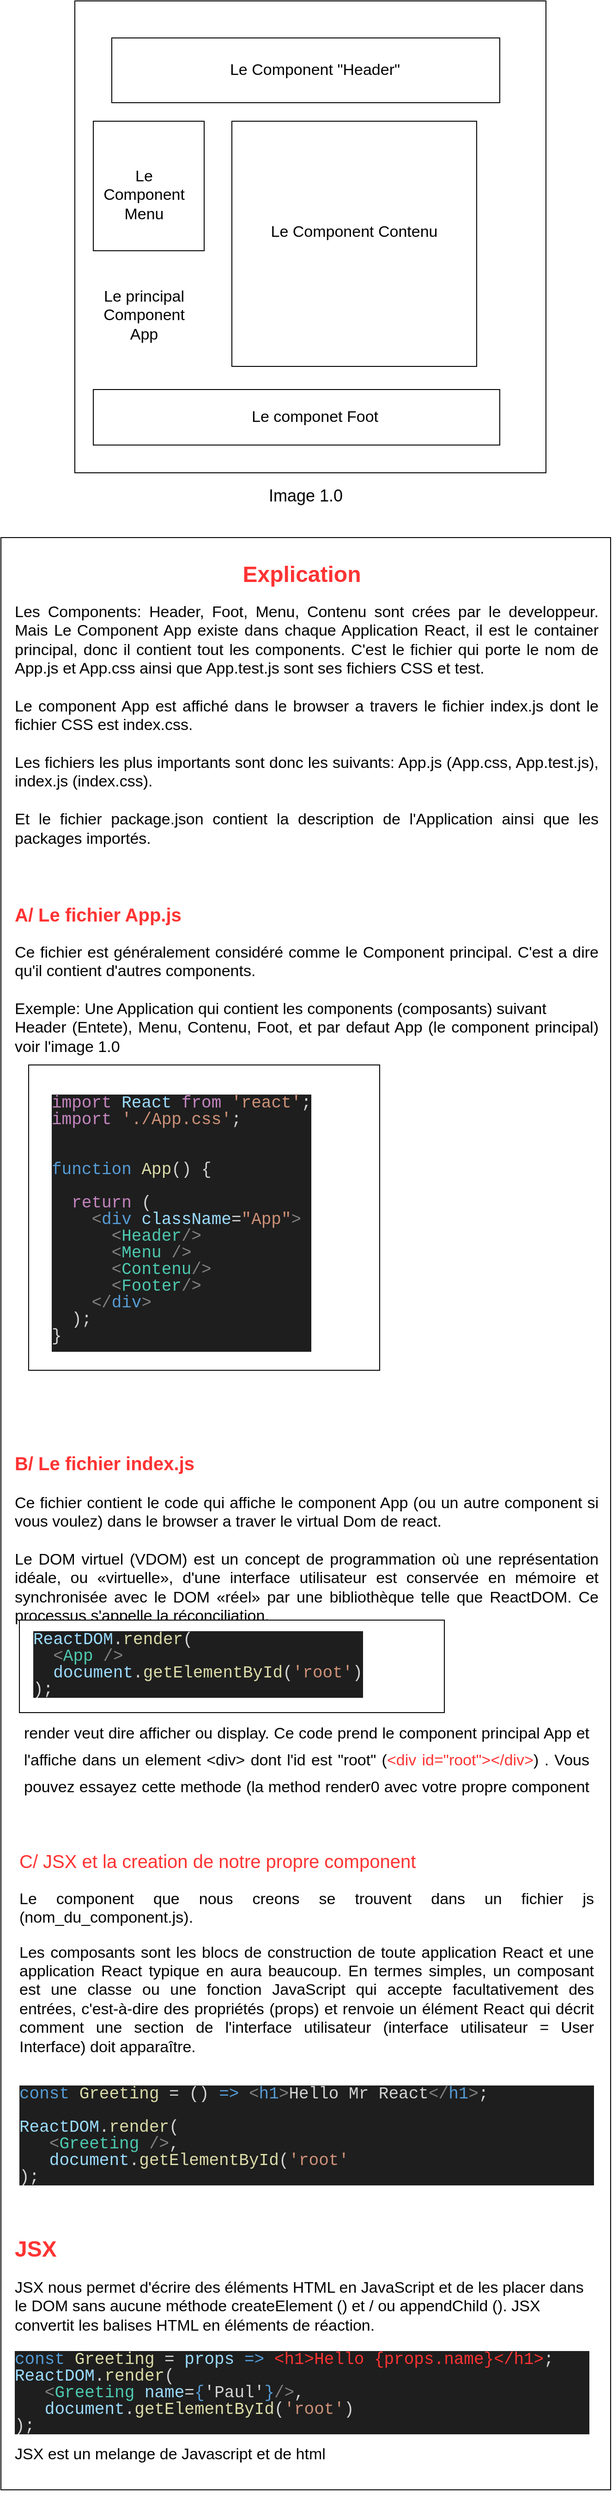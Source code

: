 <mxfile version="13.5.4" type="device"><diagram id="Wz2FKcywFbu79yvwq1qR" name="Page-1"><mxGraphModel dx="946" dy="613" grid="1" gridSize="10" guides="1" tooltips="1" connect="1" arrows="1" fold="1" page="1" pageScale="1" pageWidth="850" pageHeight="1100" math="0" shadow="0"><root><mxCell id="0"/><mxCell id="1" parent="0"/><mxCell id="LXX2Ki1PP6JmkEpbRmYg-1" value="" style="whiteSpace=wrap;html=1;aspect=fixed;" vertex="1" parent="1"><mxGeometry x="200" y="40" width="510" height="510" as="geometry"/></mxCell><mxCell id="LXX2Ki1PP6JmkEpbRmYg-2" value="" style="rounded=0;whiteSpace=wrap;html=1;" vertex="1" parent="1"><mxGeometry x="240" y="80" width="420" height="70" as="geometry"/></mxCell><mxCell id="LXX2Ki1PP6JmkEpbRmYg-3" value="" style="whiteSpace=wrap;html=1;aspect=fixed;" vertex="1" parent="1"><mxGeometry x="370" y="170" width="265" height="265" as="geometry"/></mxCell><mxCell id="LXX2Ki1PP6JmkEpbRmYg-5" value="" style="rounded=0;whiteSpace=wrap;html=1;" vertex="1" parent="1"><mxGeometry x="220" y="170" width="120" height="140" as="geometry"/></mxCell><mxCell id="LXX2Ki1PP6JmkEpbRmYg-6" value="" style="rounded=0;whiteSpace=wrap;html=1;" vertex="1" parent="1"><mxGeometry x="220" y="460" width="440" height="60" as="geometry"/></mxCell><mxCell id="LXX2Ki1PP6JmkEpbRmYg-8" value="&lt;font style=&quot;font-size: 17px&quot;&gt;Le Component Menu&lt;/font&gt;" style="text;html=1;strokeColor=none;fillColor=none;align=center;verticalAlign=middle;whiteSpace=wrap;rounded=0;" vertex="1" parent="1"><mxGeometry x="240" y="220" width="70" height="60" as="geometry"/></mxCell><mxCell id="LXX2Ki1PP6JmkEpbRmYg-9" value="&lt;font style=&quot;font-size: 17px&quot;&gt;Le Component &quot;Header&quot;&lt;/font&gt;" style="text;html=1;strokeColor=none;fillColor=none;align=center;verticalAlign=middle;whiteSpace=wrap;rounded=0;" vertex="1" parent="1"><mxGeometry x="360" y="105" width="200" height="20" as="geometry"/></mxCell><mxCell id="LXX2Ki1PP6JmkEpbRmYg-12" value="&lt;font style=&quot;font-size: 17px&quot;&gt;Le componet Foot&lt;/font&gt;" style="text;html=1;strokeColor=none;fillColor=none;align=center;verticalAlign=middle;whiteSpace=wrap;rounded=0;" vertex="1" parent="1"><mxGeometry x="390" y="480" width="140" height="20" as="geometry"/></mxCell><mxCell id="LXX2Ki1PP6JmkEpbRmYg-13" value="&lt;font style=&quot;font-size: 17px&quot;&gt;Le Component Contenu&lt;/font&gt;" style="text;html=1;strokeColor=none;fillColor=none;align=center;verticalAlign=middle;whiteSpace=wrap;rounded=0;" vertex="1" parent="1"><mxGeometry x="405" y="280" width="195" height="20" as="geometry"/></mxCell><mxCell id="LXX2Ki1PP6JmkEpbRmYg-14" value="&lt;font style=&quot;font-size: 17px&quot;&gt;Le principal Component App&lt;/font&gt;" style="text;html=1;strokeColor=none;fillColor=none;align=center;verticalAlign=middle;whiteSpace=wrap;rounded=0;" vertex="1" parent="1"><mxGeometry x="250" y="370" width="50" height="20" as="geometry"/></mxCell><mxCell id="LXX2Ki1PP6JmkEpbRmYg-15" value="" style="rounded=0;whiteSpace=wrap;html=1;" vertex="1" parent="1"><mxGeometry x="120" y="620" width="660" height="2110" as="geometry"/></mxCell><mxCell id="LXX2Ki1PP6JmkEpbRmYg-17" value="&lt;h1 style=&quot;text-align: justify&quot;&gt;&amp;nbsp; &amp;nbsp; &amp;nbsp; &amp;nbsp; &amp;nbsp; &amp;nbsp; &amp;nbsp; &amp;nbsp; &amp;nbsp; &amp;nbsp; &amp;nbsp; &amp;nbsp; &amp;nbsp; &amp;nbsp; &amp;nbsp; &amp;nbsp; &amp;nbsp; &amp;nbsp; &amp;nbsp;&lt;font color=&quot;#ff3333&quot;&gt;Explication&lt;/font&gt;&lt;/h1&gt;&lt;p&gt;&lt;/p&gt;&lt;div style=&quot;text-align: justify&quot;&gt;&lt;span style=&quot;text-align: center&quot;&gt;&lt;font style=&quot;font-size: 17px&quot;&gt;Les Components: Header, Foot, Menu, Contenu sont crées par le developpeur. Mais Le&lt;/font&gt;&lt;font style=&quot;font-size: 15px&quot;&gt; &lt;/font&gt;&lt;font style=&quot;font-size: 17px&quot;&gt;Component App existe dans chaque Application React, il est le container principal, donc il contient tout les components. C'est le fichier qui porte le nom de App.js et App.css ainsi que App.test.js sont ses fichiers CSS et test.&lt;/font&gt;&lt;/span&gt;&lt;/div&gt;&lt;div style=&quot;text-align: justify ; font-size: 17px&quot;&gt;&lt;font style=&quot;font-size: 17px&quot;&gt;&lt;br&gt;&lt;/font&gt;&lt;/div&gt;&lt;span style=&quot;text-align: center&quot;&gt;&lt;font&gt;&lt;div style=&quot;font-size: 17px ; text-align: justify&quot;&gt;&lt;font style=&quot;font-size: 17px&quot;&gt;&lt;span&gt;Le component App est&amp;nbsp;&lt;/span&gt;&lt;span&gt;affiché&amp;nbsp;&lt;/span&gt;&lt;span&gt;dans le browser a travers le fichier index.js dont le fichier CSS est index.css.&lt;/span&gt;&lt;/font&gt;&lt;/div&gt;&lt;div style=&quot;font-size: 17px ; text-align: justify&quot;&gt;&lt;span&gt;&lt;font style=&quot;font-size: 17px&quot;&gt;&lt;br&gt;&lt;/font&gt;&lt;/span&gt;&lt;/div&gt;&lt;div style=&quot;font-size: 17px ; text-align: justify&quot;&gt;&lt;span&gt;&lt;font style=&quot;font-size: 17px&quot;&gt;Les fichiers les plus importants sont donc les suivants: App.js (App.css, App.test.js), index.js (index.css).&lt;/font&gt;&lt;/span&gt;&lt;/div&gt;&lt;div style=&quot;font-size: 17px ; text-align: justify&quot;&gt;&lt;span&gt;&lt;font style=&quot;font-size: 17px&quot;&gt;&lt;br&gt;&lt;/font&gt;&lt;/span&gt;&lt;/div&gt;&lt;div style=&quot;font-size: 17px ; text-align: justify&quot;&gt;&lt;font style=&quot;font-size: 17px&quot;&gt;Et le fichier package.json contient la description de l'Application ainsi que les packages&amp;nbsp;importés.&lt;/font&gt;&lt;/div&gt;&lt;div style=&quot;font-size: 15px ; text-align: justify&quot;&gt;&lt;span&gt;&lt;font style=&quot;font-size: 15px&quot;&gt;&lt;br&gt;&lt;/font&gt;&lt;/span&gt;&lt;/div&gt;&lt;div style=&quot;font-size: 15px ; text-align: justify&quot;&gt;&lt;span&gt;&lt;font style=&quot;font-size: 15px&quot;&gt;&lt;br&gt;&lt;/font&gt;&lt;/span&gt;&lt;/div&gt;&lt;div style=&quot;font-size: 17px ; text-align: justify&quot;&gt;&lt;b&gt;&lt;font color=&quot;#ff3333&quot; style=&quot;font-size: 20px&quot;&gt;&lt;br&gt;&lt;/font&gt;&lt;/b&gt;&lt;/div&gt;&lt;div style=&quot;font-size: 17px ; text-align: justify&quot;&gt;&lt;b&gt;&lt;font color=&quot;#ff3333&quot; style=&quot;font-size: 20px&quot;&gt;A/ Le fichier App.js&lt;/font&gt;&lt;/b&gt;&lt;/div&gt;&lt;div style=&quot;font-size: 15px ; text-align: justify&quot;&gt;&lt;span&gt;&lt;b&gt;&lt;font color=&quot;#ff3333&quot; style=&quot;font-size: 15px&quot;&gt;&lt;br&gt;&lt;/font&gt;&lt;/b&gt;&lt;/span&gt;&lt;/div&gt;&lt;div style=&quot;font-size: 17px ; text-align: justify&quot;&gt;&lt;font style=&quot;font-size: 17px&quot;&gt;Ce fichier est généralement considéré comme le Component principal. C'est a dire qu'il contient d'autres components.&amp;nbsp;&lt;/font&gt;&lt;/div&gt;&lt;div style=&quot;font-size: 17px ; text-align: justify&quot;&gt;&lt;span&gt;&lt;font style=&quot;font-size: 17px&quot;&gt;&lt;br&gt;&lt;/font&gt;&lt;/span&gt;&lt;/div&gt;&lt;div style=&quot;font-size: 17px ; text-align: justify&quot;&gt;&lt;span&gt;&lt;font style=&quot;font-size: 17px&quot;&gt;Exemple: Une Application qui contient les components (composants) suivant&lt;/font&gt;&lt;/span&gt;&lt;/div&gt;&lt;div style=&quot;font-size: 17px ; text-align: justify&quot;&gt;&lt;font style=&quot;font-size: 17px&quot;&gt;Header (Entete), Menu, Contenu, Foot, et par defaut App (le component principal) voir l'image 1.0&lt;/font&gt;&lt;/div&gt;&lt;div style=&quot;font-size: 17px ; text-align: justify&quot;&gt;&lt;span&gt;&lt;br&gt;&lt;/span&gt;&lt;/div&gt;&lt;div style=&quot;font-size: 17px ; text-align: justify&quot;&gt;&lt;span&gt;&lt;br&gt;&lt;/span&gt;&lt;/div&gt;&lt;div style=&quot;font-size: 17px ; text-align: justify&quot;&gt;&lt;span&gt;&lt;br&gt;&lt;/span&gt;&lt;/div&gt;&lt;div style=&quot;font-size: 17px ; text-align: justify&quot;&gt;&lt;span&gt;&lt;br&gt;&lt;/span&gt;&lt;/div&gt;&lt;div style=&quot;font-size: 17px ; text-align: justify&quot;&gt;&lt;span&gt;&lt;br&gt;&lt;/span&gt;&lt;/div&gt;&lt;div style=&quot;font-size: 17px ; text-align: justify&quot;&gt;&lt;span&gt;&lt;br&gt;&lt;/span&gt;&lt;/div&gt;&lt;div style=&quot;font-size: 17px ; text-align: justify&quot;&gt;&lt;span&gt;&lt;br&gt;&lt;/span&gt;&lt;/div&gt;&lt;div style=&quot;font-size: 17px ; text-align: justify&quot;&gt;&lt;span&gt;&lt;br&gt;&lt;/span&gt;&lt;/div&gt;&lt;div style=&quot;font-size: 17px ; text-align: justify&quot;&gt;&lt;span&gt;&lt;br&gt;&lt;/span&gt;&lt;/div&gt;&lt;div style=&quot;font-size: 17px ; text-align: justify&quot;&gt;&lt;span&gt;&lt;br&gt;&lt;/span&gt;&lt;/div&gt;&lt;div style=&quot;font-size: 17px ; text-align: justify&quot;&gt;&lt;span&gt;&lt;br&gt;&lt;/span&gt;&lt;/div&gt;&lt;div style=&quot;font-size: 17px ; text-align: justify&quot;&gt;&lt;span&gt;&lt;br&gt;&lt;/span&gt;&lt;/div&gt;&lt;div style=&quot;font-size: 17px ; text-align: justify&quot;&gt;&lt;span&gt;&lt;br&gt;&lt;/span&gt;&lt;/div&gt;&lt;div style=&quot;font-size: 17px ; text-align: justify&quot;&gt;&lt;span&gt;&lt;br&gt;&lt;/span&gt;&lt;/div&gt;&lt;div style=&quot;font-size: 17px ; text-align: justify&quot;&gt;&lt;span&gt;&lt;br&gt;&lt;/span&gt;&lt;/div&gt;&lt;div style=&quot;font-size: 17px ; text-align: justify&quot;&gt;&lt;span&gt;&lt;br&gt;&lt;/span&gt;&lt;/div&gt;&lt;div style=&quot;font-size: 17px ; text-align: justify&quot;&gt;&lt;span&gt;&lt;br&gt;&lt;/span&gt;&lt;/div&gt;&lt;div style=&quot;font-size: 17px ; text-align: justify&quot;&gt;&lt;span&gt;&lt;br&gt;&lt;/span&gt;&lt;/div&gt;&lt;div style=&quot;font-size: 17px ; text-align: justify&quot;&gt;&lt;span&gt;&lt;br&gt;&lt;/span&gt;&lt;/div&gt;&lt;div style=&quot;font-size: 17px ; text-align: justify&quot;&gt;&lt;span&gt;&lt;br&gt;&lt;/span&gt;&lt;/div&gt;&lt;div style=&quot;font-size: 17px ; text-align: justify&quot;&gt;&lt;b style=&quot;color: rgb(255 , 51 , 51)&quot;&gt;&lt;br&gt;&lt;/b&gt;&lt;/div&gt;&lt;div style=&quot;text-align: justify&quot;&gt;&lt;b style=&quot;color: rgb(255 , 51 , 51)&quot;&gt;&lt;font style=&quot;font-size: 20px&quot;&gt;B/ Le fichier index.js&lt;/font&gt;&lt;/b&gt;&lt;br&gt;&lt;/div&gt;&lt;div style=&quot;font-size: 17px ; text-align: justify&quot;&gt;&lt;span&gt;&lt;font color=&quot;#ff3333&quot; style=&quot;font-size: 17px&quot;&gt;&lt;b&gt;&lt;br&gt;&lt;/b&gt;&lt;/font&gt;&lt;/span&gt;&lt;/div&gt;&lt;div style=&quot;font-size: 17px ; text-align: justify&quot;&gt;&lt;span&gt;Ce fichier contient le code qui affiche le component App (ou un autre component si vous voulez) dans le browser a traver le virtual Dom de react.&lt;/span&gt;&lt;/div&gt;&lt;div style=&quot;font-size: 17px ; text-align: justify&quot;&gt;&lt;span&gt;&lt;br&gt;&lt;/span&gt;&lt;/div&gt;&lt;div style=&quot;font-size: 17px ; text-align: justify&quot;&gt;&lt;span&gt;Le DOM virtuel (VDOM) est un concept de programmation où une représentation idéale, ou «virtuelle», d'une interface utilisateur est conservée en mémoire et synchronisée avec le DOM «réel» par une bibliothèque telle que ReactDOM. Ce processus s'appelle la réconciliation.&lt;/span&gt;&lt;br&gt;&lt;/div&gt;&lt;div style=&quot;font-size: 17px ; text-align: justify&quot;&gt;&lt;span&gt;&lt;br&gt;&lt;/span&gt;&lt;/div&gt;&lt;div style=&quot;font-size: 17px ; text-align: justify&quot;&gt;&lt;span&gt;&lt;br&gt;&lt;/span&gt;&lt;/div&gt;&lt;div style=&quot;font-size: 17px ; text-align: justify&quot;&gt;&lt;span&gt;&lt;br&gt;&lt;/span&gt;&lt;/div&gt;&lt;div style=&quot;font-size: 17px ; text-align: justify&quot;&gt;&lt;br&gt;&lt;/div&gt;&lt;/font&gt;&lt;/span&gt;&lt;p&gt;&lt;/p&gt;" style="text;html=1;strokeColor=none;fillColor=none;spacing=5;spacingTop=-20;whiteSpace=wrap;overflow=hidden;rounded=0;" vertex="1" parent="1"><mxGeometry x="130" y="640" width="640" height="1760" as="geometry"/></mxCell><mxCell id="LXX2Ki1PP6JmkEpbRmYg-19" value="&lt;font style=&quot;font-size: 18px&quot;&gt;Image 1.0&lt;/font&gt;" style="text;html=1;strokeColor=none;fillColor=none;align=center;verticalAlign=middle;whiteSpace=wrap;rounded=0;" vertex="1" parent="1"><mxGeometry x="400" y="560" width="100" height="30" as="geometry"/></mxCell><mxCell id="LXX2Ki1PP6JmkEpbRmYg-20" value="" style="rounded=0;whiteSpace=wrap;html=1;" vertex="1" parent="1"><mxGeometry x="150" y="1190" width="380" height="330" as="geometry"/></mxCell><mxCell id="LXX2Ki1PP6JmkEpbRmYg-21" value="&lt;h1 style=&quot;font-size: 18px&quot;&gt;&lt;div style=&quot;color: rgb(212 , 212 , 212) ; background-color: rgb(30 , 30 , 30) ; font-family: &amp;#34;menlo&amp;#34; , &amp;#34;monaco&amp;#34; , &amp;#34;courier new&amp;#34; , monospace ; font-weight: normal ; line-height: 18px&quot;&gt;&lt;div&gt;&lt;span style=&quot;color: #c586c0&quot;&gt;import&lt;/span&gt; &lt;span style=&quot;color: #9cdcfe&quot;&gt;React&lt;/span&gt; &lt;span style=&quot;color: #c586c0&quot;&gt;from&lt;/span&gt; &lt;span style=&quot;color: #ce9178&quot;&gt;'react'&lt;/span&gt;;&lt;/div&gt;&lt;div&gt;&lt;span style=&quot;color: #c586c0&quot;&gt;import&lt;/span&gt; &lt;span style=&quot;color: #ce9178&quot;&gt;'./App.css'&lt;/span&gt;;&lt;/div&gt;&lt;div&gt;&lt;br&gt;&lt;/div&gt;&lt;div&gt;&lt;br&gt;&lt;/div&gt;&lt;div&gt;&lt;span style=&quot;color: #569cd6&quot;&gt;function&lt;/span&gt; &lt;span style=&quot;color: #dcdcaa&quot;&gt;App&lt;/span&gt;() {&lt;/div&gt;&lt;div&gt;&lt;br&gt;&lt;/div&gt;&lt;div&gt;&lt;span style=&quot;color: #c586c0&quot;&gt;&amp;nbsp; return&lt;/span&gt; (&lt;/div&gt;&lt;div&gt;&lt;span style=&quot;color: #808080&quot;&gt;&amp;nbsp; &amp;nbsp; &amp;lt;&lt;/span&gt;&lt;span style=&quot;color: #569cd6&quot;&gt;div&lt;/span&gt; &lt;span style=&quot;color: #9cdcfe&quot;&gt;className&lt;/span&gt;=&lt;span style=&quot;color: #ce9178&quot;&gt;&quot;App&quot;&lt;/span&gt;&lt;span style=&quot;color: #808080&quot;&gt;&amp;gt;&lt;/span&gt;&lt;/div&gt;&lt;div&gt;&lt;span style=&quot;color: #808080&quot;&gt;&amp;nbsp; &amp;nbsp; &amp;nbsp; &amp;lt;&lt;/span&gt;&lt;span style=&quot;color: #4ec9b0&quot;&gt;Header&lt;/span&gt;&lt;span style=&quot;color: #808080&quot;&gt;/&amp;gt;&lt;/span&gt;&lt;/div&gt;&lt;div&gt;&lt;span style=&quot;color: #808080&quot;&gt;&amp;nbsp; &amp;nbsp; &amp;nbsp; &amp;lt;&lt;/span&gt;&lt;span style=&quot;color: #4ec9b0&quot;&gt;Menu&lt;/span&gt; &lt;span style=&quot;color: #808080&quot;&gt;/&amp;gt;&lt;/span&gt;&lt;/div&gt;&lt;div&gt;&lt;span style=&quot;color: #808080&quot;&gt;&amp;nbsp; &amp;nbsp; &amp;nbsp; &amp;lt;&lt;/span&gt;&lt;span style=&quot;color: #4ec9b0&quot;&gt;Contenu&lt;/span&gt;&lt;span style=&quot;color: #808080&quot;&gt;/&amp;gt;&lt;/span&gt;&lt;/div&gt;&lt;div&gt;&lt;span style=&quot;color: #808080&quot;&gt;&amp;nbsp; &amp;nbsp; &amp;nbsp; &amp;lt;&lt;/span&gt;&lt;span style=&quot;color: #4ec9b0&quot;&gt;Footer&lt;/span&gt;&lt;span style=&quot;color: #808080&quot;&gt;/&amp;gt;&lt;/span&gt;&lt;/div&gt;&lt;div&gt;&lt;span style=&quot;color: #808080&quot;&gt;&amp;nbsp; &amp;nbsp; &amp;lt;/&lt;/span&gt;&lt;span style=&quot;color: #569cd6&quot;&gt;div&lt;/span&gt;&lt;span style=&quot;color: #808080&quot;&gt;&amp;gt;&lt;/span&gt;&lt;/div&gt;&lt;div&gt;&amp;nbsp; );&lt;/div&gt;&lt;div&gt;}&lt;/div&gt;&lt;div&gt;&lt;br&gt;&lt;/div&gt;&lt;div&gt;&lt;span style=&quot;color: #c586c0&quot;&gt;export&lt;/span&gt; &lt;span style=&quot;color: #c586c0&quot;&gt;default&lt;/span&gt; &lt;span style=&quot;color: #dcdcaa&quot;&gt;App&lt;/span&gt;;&lt;/div&gt;&lt;/div&gt;&lt;/h1&gt;" style="text;html=1;spacing=5;spacingTop=-20;whiteSpace=wrap;overflow=hidden;rounded=0;fillColor=#FFFFFF;" vertex="1" parent="1"><mxGeometry x="170" y="1220" width="340" height="280" as="geometry"/></mxCell><mxCell id="LXX2Ki1PP6JmkEpbRmYg-23" value="" style="rounded=0;whiteSpace=wrap;html=1;fillColor=#FFFFFF;" vertex="1" parent="1"><mxGeometry x="140" y="1790" width="460" height="100" as="geometry"/></mxCell><mxCell id="LXX2Ki1PP6JmkEpbRmYg-26" value="&lt;h1 style=&quot;font-size: 18px&quot;&gt;&lt;div style=&quot;color: rgb(212 , 212 , 212) ; background-color: rgb(30 , 30 , 30) ; font-family: &amp;#34;menlo&amp;#34; , &amp;#34;monaco&amp;#34; , &amp;#34;courier new&amp;#34; , monospace ; font-weight: normal ; line-height: 18px&quot;&gt;&lt;div&gt;&lt;span style=&quot;color: #9cdcfe&quot;&gt;ReactDOM&lt;/span&gt;.&lt;span style=&quot;color: #dcdcaa&quot;&gt;render&lt;/span&gt;(&lt;/div&gt;&lt;div&gt;      &lt;span style=&quot;color: #808080&quot;&gt;&amp;nbsp; &lt;/span&gt;&lt;span style=&quot;color: rgb(128 , 128 , 128)&quot;&gt;&amp;lt;&lt;/span&gt;&lt;span style=&quot;color: rgb(78 , 201 , 176)&quot;&gt;App&lt;/span&gt; &lt;span style=&quot;color: rgb(128 , 128 , 128)&quot;&gt;/&amp;gt;&lt;/span&gt;&lt;/div&gt;&lt;div&gt;    &lt;span style=&quot;color: #9cdcfe&quot;&gt;&amp;nbsp; document&lt;/span&gt;.&lt;span style=&quot;color: #dcdcaa&quot;&gt;getElementById&lt;/span&gt;(&lt;span style=&quot;color: #ce9178&quot;&gt;'root'&lt;/span&gt;)&lt;/div&gt;&lt;div&gt;  );&lt;/div&gt;&lt;/div&gt;&lt;/h1&gt;" style="text;html=1;strokeColor=none;fillColor=none;spacing=5;spacingTop=-20;whiteSpace=wrap;overflow=hidden;rounded=0;" vertex="1" parent="1"><mxGeometry x="150" y="1800" width="410" height="110" as="geometry"/></mxCell><mxCell id="LXX2Ki1PP6JmkEpbRmYg-27" value="&lt;h1 style=&quot;text-align: justify&quot;&gt;&lt;span style=&quot;font-weight: normal&quot;&gt;&lt;font style=&quot;font-size: 17px&quot;&gt;render veut dire afficher ou display. Ce code prend le component principal App et l'affiche dans un element &amp;lt;div&amp;gt; dont l'id est &quot;root&quot; (&lt;font color=&quot;#ff3333&quot;&gt;&amp;lt;div id=&quot;root&quot;&amp;gt;&amp;lt;/div&amp;gt;&lt;/font&gt;) . Vous pouvez essayez cette methode (la method render0 avec votre propre component a la place de App&lt;/font&gt;&lt;/span&gt;&lt;/h1&gt;" style="text;html=1;strokeColor=none;fillColor=none;spacing=5;spacingTop=-20;whiteSpace=wrap;overflow=hidden;rounded=0;" vertex="1" parent="1"><mxGeometry x="140" y="1890" width="620" height="100" as="geometry"/></mxCell><mxCell id="LXX2Ki1PP6JmkEpbRmYg-28" value="&lt;h1&gt;&lt;span style=&quot;font-size: 20px ; color: rgb(255 , 51 , 51) ; font-weight: normal&quot;&gt;C/ JSX et la creation de notre propre component&lt;/span&gt;&lt;br&gt;&lt;/h1&gt;&lt;p style=&quot;text-align: justify ; font-size: 17px&quot;&gt;&lt;font style=&quot;font-size: 17px&quot;&gt;Le component que nous creons se trouvent dans un fichier js (nom_du_component.js).&amp;nbsp;&lt;/font&gt;&lt;/p&gt;&lt;p style=&quot;text-align: justify ; font-size: 17px&quot;&gt;&lt;font style=&quot;font-size: 17px&quot;&gt;Les composants sont les blocs de construction de toute application React et une application React typique en aura beaucoup. En termes simples, un composant est une classe ou une fonction JavaScript qui accepte facultativement des entrées, c'est-à-dire des propriétés (props) et renvoie un élément React qui décrit comment une section de l'interface utilisateur (interface utilisateur = User Interface) doit apparaître.&lt;/font&gt;&lt;/p&gt;&lt;div style=&quot;color: rgb(212 , 212 , 212) ; font-family: &amp;#34;menlo&amp;#34; , &amp;#34;monaco&amp;#34; , &amp;#34;courier new&amp;#34; , monospace&quot;&gt;&lt;br&gt;&lt;/div&gt;&lt;div style=&quot;color: rgb(212 , 212 , 212) ; background-color: rgb(30 , 30 , 30) ; font-family: &amp;#34;menlo&amp;#34; , &amp;#34;monaco&amp;#34; , &amp;#34;courier new&amp;#34; , monospace ; line-height: 18px ; font-size: 18px&quot;&gt;&lt;div&gt;&lt;span style=&quot;color: #569cd6&quot;&gt;const&lt;/span&gt; &lt;span style=&quot;color: #dcdcaa&quot;&gt;Greeting&lt;/span&gt; = () &lt;span style=&quot;color: #569cd6&quot;&gt;=&amp;gt;&lt;/span&gt; &lt;span style=&quot;color: #808080&quot;&gt;&amp;lt;&lt;/span&gt;&lt;span style=&quot;color: #569cd6&quot;&gt;h1&lt;/span&gt;&lt;span style=&quot;color: #808080&quot;&gt;&amp;gt;&lt;/span&gt;Hello Mr React&lt;span style=&quot;color: #808080&quot;&gt;&amp;lt;/&lt;/span&gt;&lt;span style=&quot;color: #569cd6&quot;&gt;h1&lt;/span&gt;&lt;span style=&quot;color: #808080&quot;&gt;&amp;gt;&lt;/span&gt;;&lt;/div&gt;&lt;br&gt;&lt;div&gt;   &lt;span style=&quot;color: #9cdcfe&quot;&gt;ReactDOM&lt;/span&gt;.&lt;span style=&quot;color: #dcdcaa&quot;&gt;render&lt;/span&gt;(&lt;/div&gt;&lt;div&gt;&lt;span style=&quot;color: #808080&quot;&gt;&amp;nbsp; &amp;nbsp;&amp;lt;&lt;/span&gt;&lt;span style=&quot;color: #4ec9b0&quot;&gt;Greeting&lt;/span&gt; &lt;span style=&quot;color: #808080&quot;&gt;/&amp;gt;&lt;/span&gt;,&lt;/div&gt;&lt;div&gt;&lt;span style=&quot;color: #9cdcfe&quot;&gt;&amp;nbsp; &amp;nbsp;document&lt;/span&gt;.&lt;span style=&quot;color: #dcdcaa&quot;&gt;getElementById&lt;/span&gt;(&lt;span style=&quot;color: #ce9178&quot;&gt;'root'&lt;/span&gt;&lt;/div&gt;&lt;div&gt;  );&lt;/div&gt;&lt;/div&gt;" style="text;html=1;strokeColor=none;fillColor=none;spacing=5;spacingTop=-20;whiteSpace=wrap;overflow=hidden;rounded=0;" vertex="1" parent="1"><mxGeometry x="135" y="2030" width="630" height="590" as="geometry"/></mxCell><mxCell id="LXX2Ki1PP6JmkEpbRmYg-30" value="&lt;h1&gt;&lt;font color=&quot;#ff3333&quot;&gt;JSX&lt;/font&gt;&lt;/h1&gt;&lt;p style=&quot;font-size: 17px&quot;&gt;&lt;span&gt;JSX nous permet d'écrire des éléments HTML en JavaScript et de les placer dans le DOM sans aucune méthode createElement () et / ou appendChild ().&amp;nbsp;&lt;/span&gt;&lt;span&gt;JSX convertit les balises HTML en éléments de réaction.&lt;/span&gt;&lt;br&gt;&lt;/p&gt;&lt;div style=&quot;background-color: rgb(30 , 30 , 30) ; font-family: &amp;#34;menlo&amp;#34; , &amp;#34;monaco&amp;#34; , &amp;#34;courier new&amp;#34; , monospace ; line-height: 18px ; font-size: 18px&quot;&gt;&lt;div&gt;&lt;span style=&quot;color: rgb(86 , 156 , 214)&quot;&gt;const&lt;/span&gt; &lt;span style=&quot;color: rgb(220 , 220 , 170)&quot;&gt;Greeting&lt;/span&gt;&lt;font color=&quot;#d4d4d4&quot; style=&quot;font-size: 18px&quot;&gt; = &lt;/font&gt;&lt;span style=&quot;color: rgb(156 , 220 , 254)&quot;&gt;props&lt;/span&gt; &lt;span style=&quot;color: rgb(86 , 156 , 214)&quot;&gt;=&amp;gt;&lt;/span&gt; &lt;font color=&quot;#ff3333&quot;&gt;&amp;lt;h1&amp;gt;&lt;font style=&quot;font-size: 18px&quot;&gt;Hello &lt;/font&gt;{props&lt;font style=&quot;font-size: 18px&quot;&gt;.&lt;/font&gt;name&lt;font style=&quot;font-size: 18px&quot;&gt;}&lt;/font&gt;&amp;lt;/h1&amp;gt;&lt;/font&gt;&lt;font color=&quot;#d4d4d4&quot; style=&quot;font-size: 18px&quot;&gt;;&lt;/font&gt;&lt;/div&gt;&lt;div style=&quot;color: rgb(212 , 212 , 212)&quot;&gt;   &lt;span style=&quot;color: #9cdcfe&quot;&gt;ReactDOM&lt;/span&gt;.&lt;span style=&quot;color: #dcdcaa&quot;&gt;render&lt;/span&gt;(&lt;/div&gt;&lt;div&gt;     &lt;span style=&quot;color: rgb(128 , 128 , 128)&quot;&gt;&amp;nbsp; &amp;nbsp;&amp;lt;&lt;/span&gt;&lt;span style=&quot;color: rgb(78 , 201 , 176)&quot;&gt;Greeting&lt;/span&gt; &lt;span style=&quot;color: rgb(156 , 220 , 254)&quot;&gt;name&lt;/span&gt;&lt;font color=&quot;#d4d4d4&quot;&gt;=&lt;/font&gt;&lt;span style=&quot;color: rgb(86 , 156 , 214)&quot;&gt;{&lt;/span&gt;&lt;font color=&quot;#d4d4d4&quot;&gt;'Paul'&lt;/font&gt;&lt;span style=&quot;color: rgb(86 , 156 , 214)&quot;&gt;}&lt;/span&gt;&lt;span style=&quot;color: rgb(128 , 128 , 128)&quot;&gt;/&amp;gt;&lt;/span&gt;&lt;font color=&quot;#d4d4d4&quot;&gt;,&lt;/font&gt;&lt;/div&gt;&lt;div style=&quot;color: rgb(212 , 212 , 212)&quot;&gt;     &lt;span style=&quot;color: #9cdcfe&quot;&gt;&amp;nbsp; &amp;nbsp;document&lt;/span&gt;.&lt;span style=&quot;color: #dcdcaa&quot;&gt;getElementById&lt;/span&gt;(&lt;span style=&quot;color: #ce9178&quot;&gt;'root'&lt;/span&gt;)&lt;/div&gt;&lt;div style=&quot;color: rgb(212 , 212 , 212)&quot;&gt;   );&lt;/div&gt;&lt;/div&gt;&lt;p&gt;&lt;font style=&quot;font-size: 17px&quot;&gt;JSX est un melange de Javascript et de html&lt;/font&gt;&lt;/p&gt;" style="text;html=1;strokeColor=none;fillColor=none;spacing=5;spacingTop=-20;whiteSpace=wrap;overflow=hidden;rounded=0;" vertex="1" parent="1"><mxGeometry x="130" y="2450" width="630" height="290" as="geometry"/></mxCell></root></mxGraphModel></diagram></mxfile>